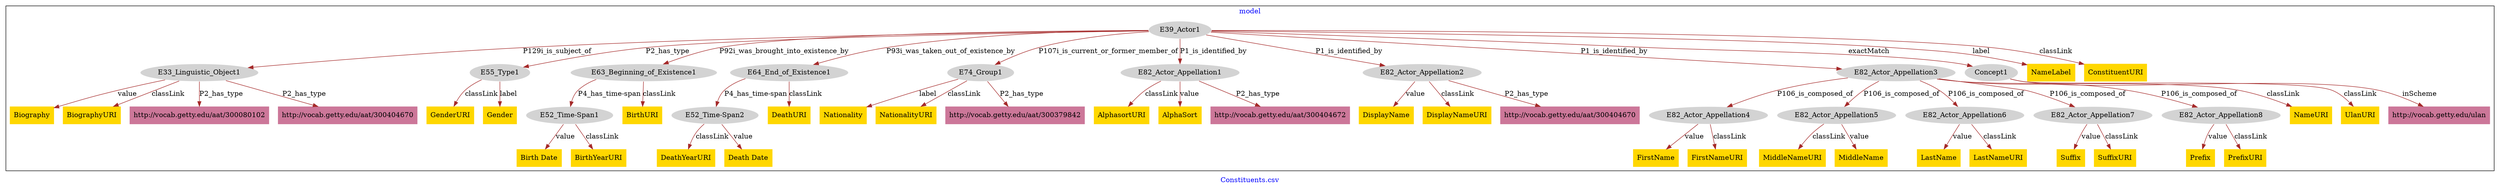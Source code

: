 digraph n0 {
fontcolor="blue"
remincross="true"
label="Constituents.csv"
subgraph cluster {
label="model"
n2[style="filled",color="white",fillcolor="lightgray",label="E39_Actor1"];
n3[style="filled",color="white",fillcolor="lightgray",label="E33_Linguistic_Object1"];
n4[style="filled",color="white",fillcolor="lightgray",label="E55_Type1"];
n5[style="filled",color="white",fillcolor="lightgray",label="E63_Beginning_of_Existence1"];
n6[style="filled",color="white",fillcolor="lightgray",label="E64_End_of_Existence1"];
n7[style="filled",color="white",fillcolor="lightgray",label="E74_Group1"];
n8[style="filled",color="white",fillcolor="lightgray",label="E82_Actor_Appellation1"];
n9[style="filled",color="white",fillcolor="lightgray",label="E82_Actor_Appellation2"];
n10[style="filled",color="white",fillcolor="lightgray",label="E82_Actor_Appellation3"];
n11[style="filled",color="white",fillcolor="lightgray",label="Concept1"];
n12[style="filled",color="white",fillcolor="lightgray",label="E52_Time-Span1"];
n13[style="filled",color="white",fillcolor="lightgray",label="E52_Time-Span2"];
n14[style="filled",color="white",fillcolor="lightgray",label="E82_Actor_Appellation4"];
n15[style="filled",color="white",fillcolor="lightgray",label="E82_Actor_Appellation5"];
n16[style="filled",color="white",fillcolor="lightgray",label="E82_Actor_Appellation6"];
n17[style="filled",color="white",fillcolor="lightgray",label="E82_Actor_Appellation7"];
n18[style="filled",color="white",fillcolor="lightgray",label="E82_Actor_Appellation8"];
n19[shape="plaintext",style="filled",fillcolor="gold",label="LastName"];
n20[shape="plaintext",style="filled",fillcolor="gold",label="Suffix"];
n21[shape="plaintext",style="filled",fillcolor="gold",label="Prefix"];
n22[shape="plaintext",style="filled",fillcolor="gold",label="Biography"];
n23[shape="plaintext",style="filled",fillcolor="gold",label="MiddleNameURI"];
n24[shape="plaintext",style="filled",fillcolor="gold",label="AlphasortURI"];
n25[shape="plaintext",style="filled",fillcolor="gold",label="Birth Date"];
n26[shape="plaintext",style="filled",fillcolor="gold",label="DeathYearURI"];
n27[shape="plaintext",style="filled",fillcolor="gold",label="Death Date"];
n28[shape="plaintext",style="filled",fillcolor="gold",label="DisplayName"];
n29[shape="plaintext",style="filled",fillcolor="gold",label="FirstName"];
n30[shape="plaintext",style="filled",fillcolor="gold",label="UlanURI"];
n31[shape="plaintext",style="filled",fillcolor="gold",label="MiddleName"];
n32[shape="plaintext",style="filled",fillcolor="gold",label="NameLabel"];
n33[shape="plaintext",style="filled",fillcolor="gold",label="GenderURI"];
n34[shape="plaintext",style="filled",fillcolor="gold",label="PrefixURI"];
n35[shape="plaintext",style="filled",fillcolor="gold",label="BiographyURI"];
n36[shape="plaintext",style="filled",fillcolor="gold",label="DeathURI"];
n37[shape="plaintext",style="filled",fillcolor="gold",label="NameURI"];
n38[shape="plaintext",style="filled",fillcolor="gold",label="FirstNameURI"];
n39[shape="plaintext",style="filled",fillcolor="gold",label="DisplayNameURI"];
n40[shape="plaintext",style="filled",fillcolor="gold",label="Gender"];
n41[shape="plaintext",style="filled",fillcolor="gold",label="LastNameURI"];
n42[shape="plaintext",style="filled",fillcolor="gold",label="Nationality"];
n43[shape="plaintext",style="filled",fillcolor="gold",label="ConstituentURI"];
n44[shape="plaintext",style="filled",fillcolor="gold",label="AlphaSort"];
n45[shape="plaintext",style="filled",fillcolor="gold",label="NationalityURI"];
n46[shape="plaintext",style="filled",fillcolor="gold",label="BirthYearURI"];
n47[shape="plaintext",style="filled",fillcolor="gold",label="SuffixURI"];
n48[shape="plaintext",style="filled",fillcolor="gold",label="BirthURI"];
n49[shape="plaintext",style="filled",fillcolor="#CC7799",label="http://vocab.getty.edu/aat/300404672"];
n50[shape="plaintext",style="filled",fillcolor="#CC7799",label="http://vocab.getty.edu/aat/300080102"];
n51[shape="plaintext",style="filled",fillcolor="#CC7799",label="http://vocab.getty.edu/aat/300404670"];
n52[shape="plaintext",style="filled",fillcolor="#CC7799",label="http://vocab.getty.edu/aat/300404670"];
n53[shape="plaintext",style="filled",fillcolor="#CC7799",label="http://vocab.getty.edu/aat/300379842"];
n54[shape="plaintext",style="filled",fillcolor="#CC7799",label="http://vocab.getty.edu/ulan"];
}
n2 -> n3[color="brown",fontcolor="black",label="P129i_is_subject_of"]
n2 -> n4[color="brown",fontcolor="black",label="P2_has_type"]
n2 -> n5[color="brown",fontcolor="black",label="P92i_was_brought_into_existence_by"]
n2 -> n6[color="brown",fontcolor="black",label="P93i_was_taken_out_of_existence_by"]
n2 -> n7[color="brown",fontcolor="black",label="P107i_is_current_or_former_member_of"]
n2 -> n8[color="brown",fontcolor="black",label="P1_is_identified_by"]
n2 -> n9[color="brown",fontcolor="black",label="P1_is_identified_by"]
n2 -> n10[color="brown",fontcolor="black",label="P1_is_identified_by"]
n2 -> n11[color="brown",fontcolor="black",label="exactMatch"]
n5 -> n12[color="brown",fontcolor="black",label="P4_has_time-span"]
n6 -> n13[color="brown",fontcolor="black",label="P4_has_time-span"]
n10 -> n14[color="brown",fontcolor="black",label="P106_is_composed_of"]
n10 -> n15[color="brown",fontcolor="black",label="P106_is_composed_of"]
n10 -> n16[color="brown",fontcolor="black",label="P106_is_composed_of"]
n10 -> n17[color="brown",fontcolor="black",label="P106_is_composed_of"]
n10 -> n18[color="brown",fontcolor="black",label="P106_is_composed_of"]
n16 -> n19[color="brown",fontcolor="black",label="value"]
n17 -> n20[color="brown",fontcolor="black",label="value"]
n18 -> n21[color="brown",fontcolor="black",label="value"]
n3 -> n22[color="brown",fontcolor="black",label="value"]
n15 -> n23[color="brown",fontcolor="black",label="classLink"]
n8 -> n24[color="brown",fontcolor="black",label="classLink"]
n12 -> n25[color="brown",fontcolor="black",label="value"]
n13 -> n26[color="brown",fontcolor="black",label="classLink"]
n13 -> n27[color="brown",fontcolor="black",label="value"]
n9 -> n28[color="brown",fontcolor="black",label="value"]
n14 -> n29[color="brown",fontcolor="black",label="value"]
n11 -> n30[color="brown",fontcolor="black",label="classLink"]
n15 -> n31[color="brown",fontcolor="black",label="value"]
n2 -> n32[color="brown",fontcolor="black",label="label"]
n4 -> n33[color="brown",fontcolor="black",label="classLink"]
n18 -> n34[color="brown",fontcolor="black",label="classLink"]
n3 -> n35[color="brown",fontcolor="black",label="classLink"]
n6 -> n36[color="brown",fontcolor="black",label="classLink"]
n10 -> n37[color="brown",fontcolor="black",label="classLink"]
n14 -> n38[color="brown",fontcolor="black",label="classLink"]
n9 -> n39[color="brown",fontcolor="black",label="classLink"]
n4 -> n40[color="brown",fontcolor="black",label="label"]
n16 -> n41[color="brown",fontcolor="black",label="classLink"]
n7 -> n42[color="brown",fontcolor="black",label="label"]
n2 -> n43[color="brown",fontcolor="black",label="classLink"]
n8 -> n44[color="brown",fontcolor="black",label="value"]
n7 -> n45[color="brown",fontcolor="black",label="classLink"]
n12 -> n46[color="brown",fontcolor="black",label="classLink"]
n17 -> n47[color="brown",fontcolor="black",label="classLink"]
n5 -> n48[color="brown",fontcolor="black",label="classLink"]
n8 -> n49[color="brown",fontcolor="black",label="P2_has_type"]
n3 -> n50[color="brown",fontcolor="black",label="P2_has_type"]
n9 -> n51[color="brown",fontcolor="black",label="P2_has_type"]
n3 -> n52[color="brown",fontcolor="black",label="P2_has_type"]
n7 -> n53[color="brown",fontcolor="black",label="P2_has_type"]
n11 -> n54[color="brown",fontcolor="black",label="inScheme"]
}
